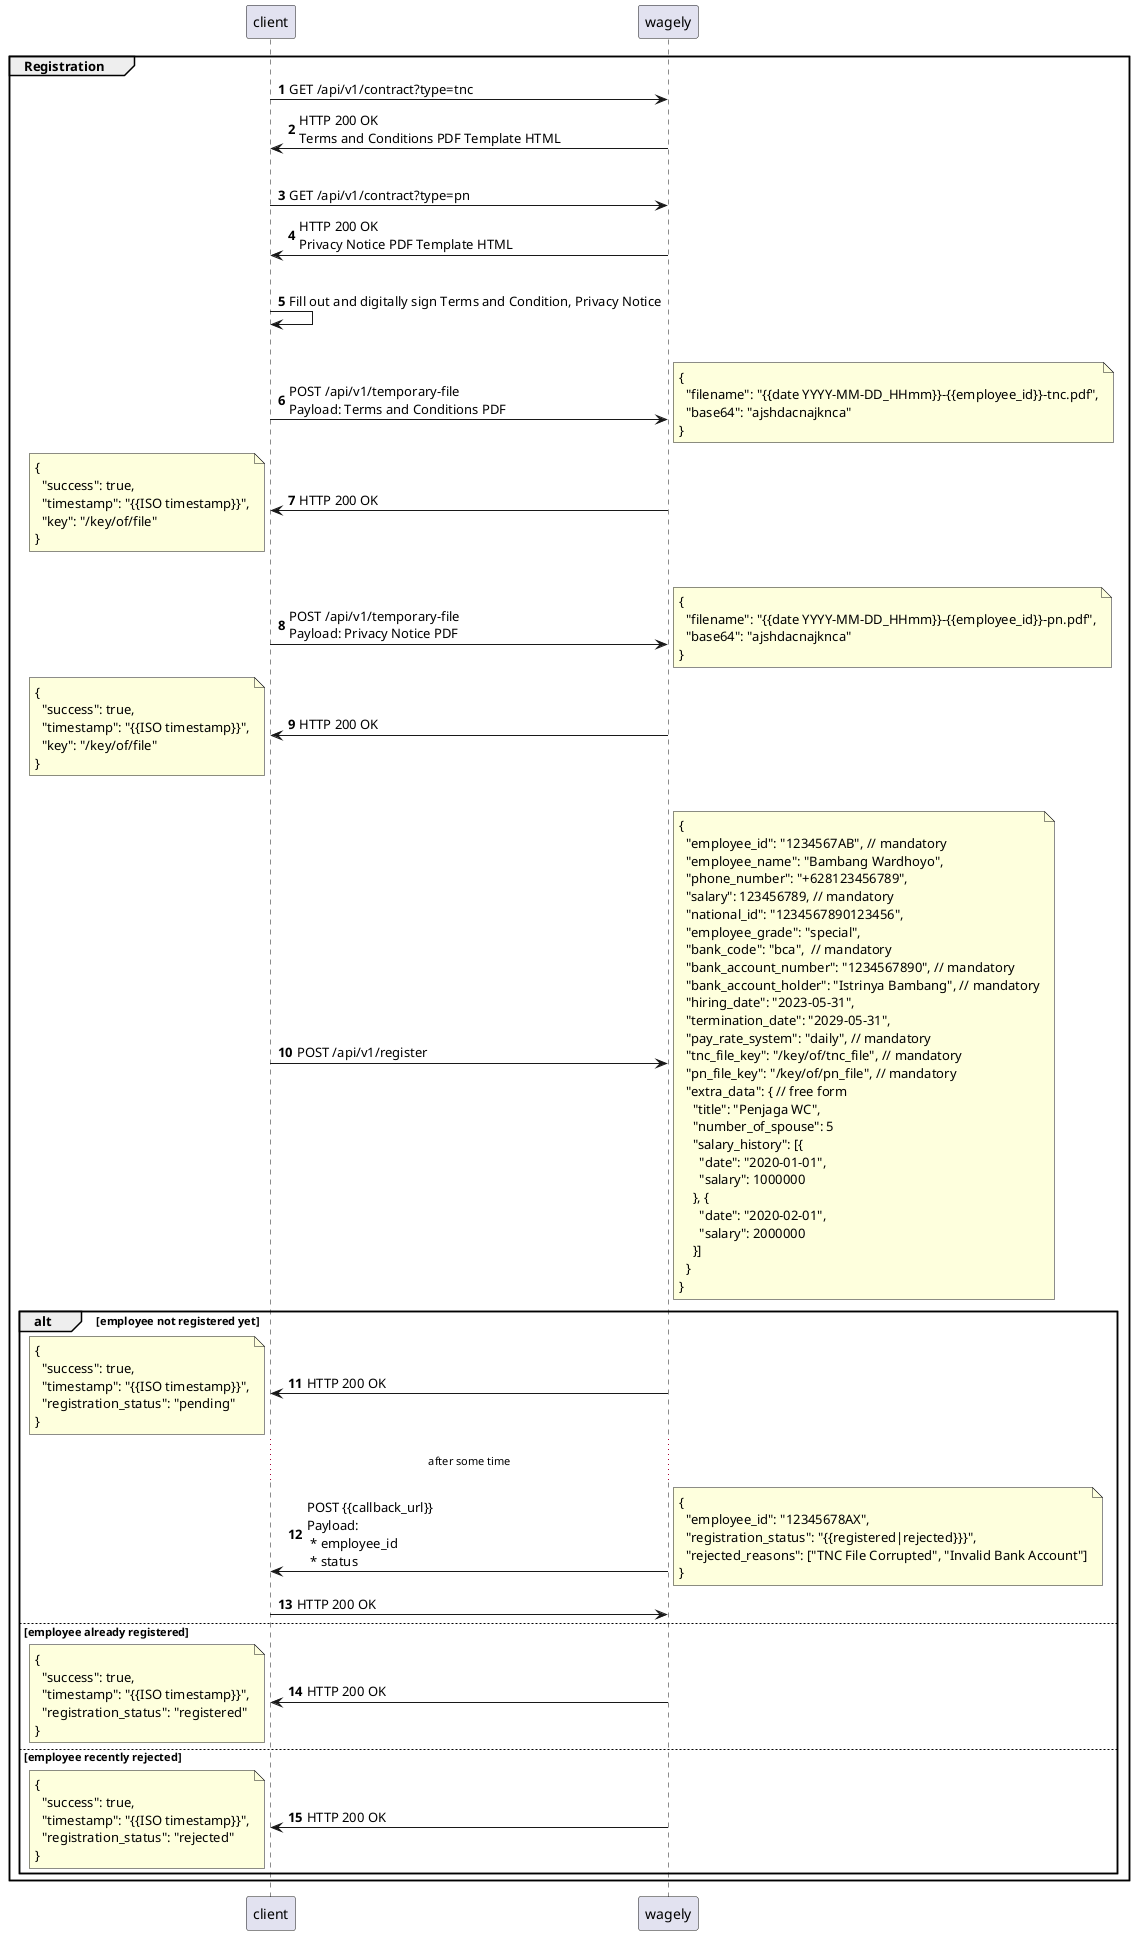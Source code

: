 @startuml Registration Flow 

participant client
participant wagely

group Registration
  autonumber
  client -> wagely: GET /api/v1/contract?type=tnc
  wagely -> client: HTTP 200 OK\nTerms and Conditions PDF Template HTML
  |||
  client -> wagely: GET /api/v1/contract?type=pn
  wagely -> client: HTTP 200 OK\nPrivacy Notice PDF Template HTML
  |||
  client -> client: Fill out and digitally sign Terms and Condition, Privacy Notice
  |||
  client -> wagely: POST /api/v1/temporary-file\nPayload: Terms and Conditions PDF
  note right
  {
    "filename": "{{date YYYY-MM-DD_HHmm}}-{{employee_id}}-tnc.pdf",
    "base64": "ajshdacnajknca"
  }
  end note
  wagely -> client: HTTP 200 OK
  note left
  {
    "success": true,
    "timestamp": "{{ISO timestamp}}",
    "key": "/key/of/file"
  }
  end note
  |||
  client -> wagely: POST /api/v1/temporary-file\nPayload: Privacy Notice PDF
  note right
  {
    "filename": "{{date YYYY-MM-DD_HHmm}}-{{employee_id}}-pn.pdf",
    "base64": "ajshdacnajknca"
  }
  end note
  wagely -> client: HTTP 200 OK
  note left
  {
    "success": true,
    "timestamp": "{{ISO timestamp}}",
    "key": "/key/of/file"
  }
  end note
  |||
  client -> wagely: POST /api/v1/register
  note right
  {
    "employee_id": "1234567AB", // mandatory
    "employee_name": "Bambang Wardhoyo", 
    "phone_number": "+628123456789",
    "salary": 123456789, // mandatory
    "national_id": "1234567890123456",
    "employee_grade": "special",
    "bank_code": "bca",  // mandatory
    "bank_account_number": "1234567890", // mandatory
    "bank_account_holder": "Istrinya Bambang", // mandatory
    "hiring_date": "2023-05-31",
    "termination_date": "2029-05-31",
    "pay_rate_system": "daily", // mandatory
    "tnc_file_key": "/key/of/tnc_file", // mandatory
    "pn_file_key": "/key/of/pn_file", // mandatory
    "extra_data": { // free form
      "title": "Penjaga WC",
      "number_of_spouse": 5
      "salary_history": [{
        "date": "2020-01-01",
        "salary": 1000000
      }, {
        "date": "2020-02-01",
        "salary": 2000000
      }]
    }
  }
  end note
  alt employee not registered yet
    wagely -> client: HTTP 200 OK
    note left
    {
      "success": true,
      "timestamp": "{{ISO timestamp}}",
      "registration_status": "pending"
    }
    end note
    ...after some time...
    wagely -> client: POST {{callback_url}}\nPayload:\n * employee_id\n * status
    note right
    {
      "employee_id": "12345678AX",
      "registration_status": "{{registered|rejected}}}",
      "rejected_reasons": ["TNC File Corrupted", "Invalid Bank Account"]
    }
    end note
    client -> wagely: HTTP 200 OK
  else employee already registered
    wagely -> client: HTTP 200 OK
    note left
    {
      "success": true,
      "timestamp": "{{ISO timestamp}}",
      "registration_status": "registered"
    }
    end note
  else employee recently rejected
    wagely -> client: HTTP 200 OK
    note left
    {
      "success": true,
      "timestamp": "{{ISO timestamp}}",
      "registration_status": "rejected"
    }
    end note
  end
  autonumber stop
end

@enduml